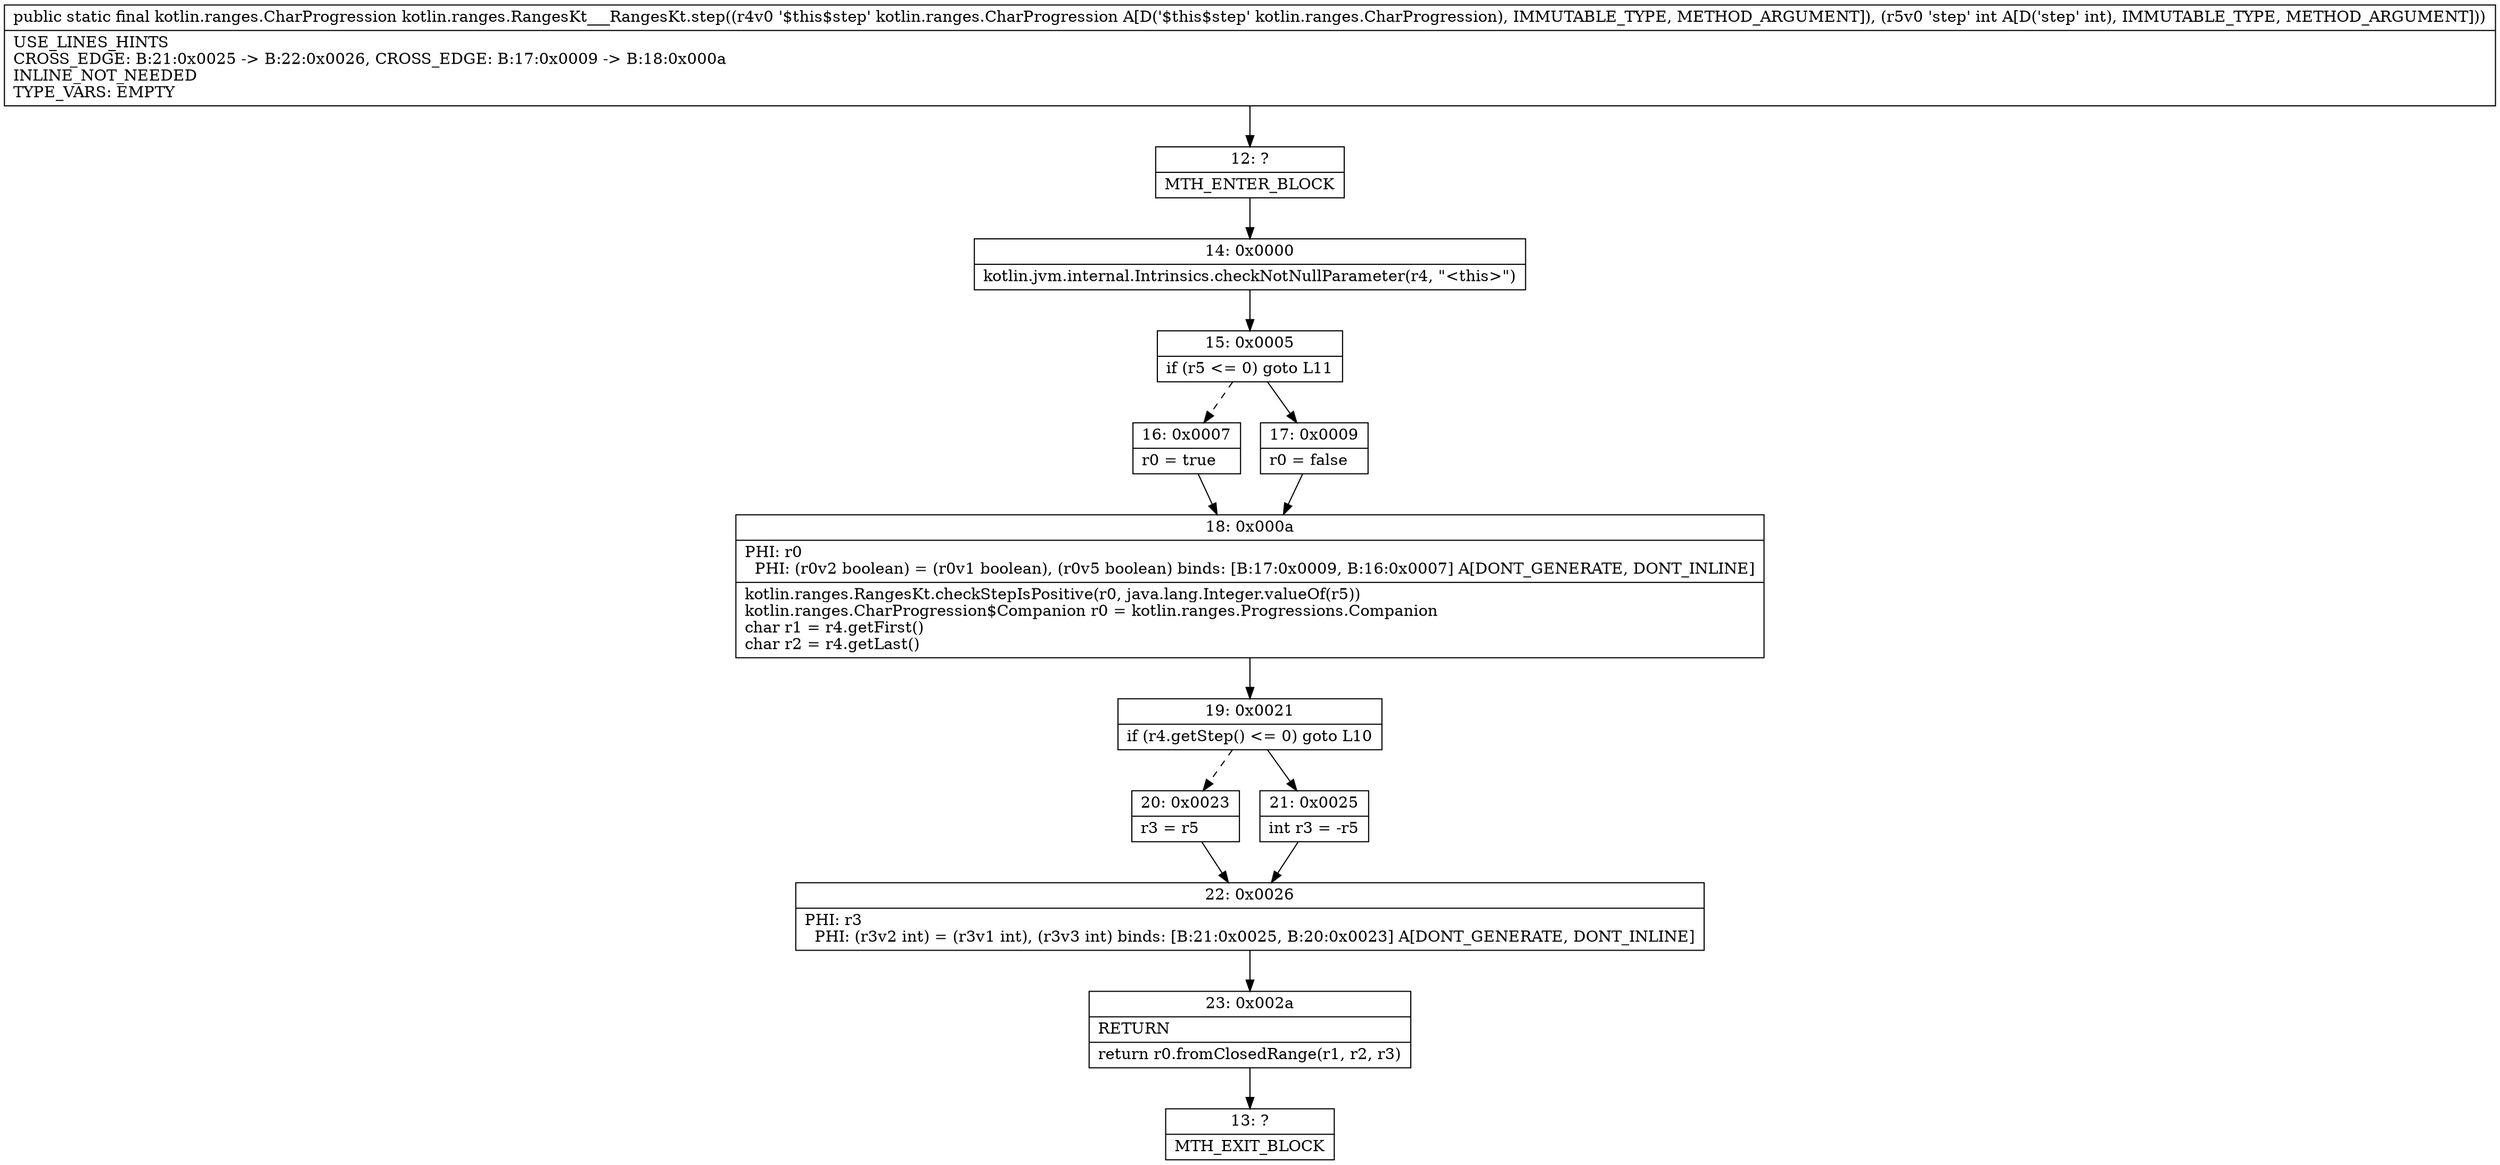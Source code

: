 digraph "CFG forkotlin.ranges.RangesKt___RangesKt.step(Lkotlin\/ranges\/CharProgression;I)Lkotlin\/ranges\/CharProgression;" {
Node_12 [shape=record,label="{12\:\ ?|MTH_ENTER_BLOCK\l}"];
Node_14 [shape=record,label="{14\:\ 0x0000|kotlin.jvm.internal.Intrinsics.checkNotNullParameter(r4, \"\<this\>\")\l}"];
Node_15 [shape=record,label="{15\:\ 0x0005|if (r5 \<= 0) goto L11\l}"];
Node_16 [shape=record,label="{16\:\ 0x0007|r0 = true\l}"];
Node_18 [shape=record,label="{18\:\ 0x000a|PHI: r0 \l  PHI: (r0v2 boolean) = (r0v1 boolean), (r0v5 boolean) binds: [B:17:0x0009, B:16:0x0007] A[DONT_GENERATE, DONT_INLINE]\l|kotlin.ranges.RangesKt.checkStepIsPositive(r0, java.lang.Integer.valueOf(r5))\lkotlin.ranges.CharProgression$Companion r0 = kotlin.ranges.Progressions.Companion\lchar r1 = r4.getFirst()\lchar r2 = r4.getLast()\l}"];
Node_19 [shape=record,label="{19\:\ 0x0021|if (r4.getStep() \<= 0) goto L10\l}"];
Node_20 [shape=record,label="{20\:\ 0x0023|r3 = r5\l}"];
Node_22 [shape=record,label="{22\:\ 0x0026|PHI: r3 \l  PHI: (r3v2 int) = (r3v1 int), (r3v3 int) binds: [B:21:0x0025, B:20:0x0023] A[DONT_GENERATE, DONT_INLINE]\l}"];
Node_23 [shape=record,label="{23\:\ 0x002a|RETURN\l|return r0.fromClosedRange(r1, r2, r3)\l}"];
Node_13 [shape=record,label="{13\:\ ?|MTH_EXIT_BLOCK\l}"];
Node_21 [shape=record,label="{21\:\ 0x0025|int r3 = \-r5\l}"];
Node_17 [shape=record,label="{17\:\ 0x0009|r0 = false\l}"];
MethodNode[shape=record,label="{public static final kotlin.ranges.CharProgression kotlin.ranges.RangesKt___RangesKt.step((r4v0 '$this$step' kotlin.ranges.CharProgression A[D('$this$step' kotlin.ranges.CharProgression), IMMUTABLE_TYPE, METHOD_ARGUMENT]), (r5v0 'step' int A[D('step' int), IMMUTABLE_TYPE, METHOD_ARGUMENT]))  | USE_LINES_HINTS\lCROSS_EDGE: B:21:0x0025 \-\> B:22:0x0026, CROSS_EDGE: B:17:0x0009 \-\> B:18:0x000a\lINLINE_NOT_NEEDED\lTYPE_VARS: EMPTY\l}"];
MethodNode -> Node_12;Node_12 -> Node_14;
Node_14 -> Node_15;
Node_15 -> Node_16[style=dashed];
Node_15 -> Node_17;
Node_16 -> Node_18;
Node_18 -> Node_19;
Node_19 -> Node_20[style=dashed];
Node_19 -> Node_21;
Node_20 -> Node_22;
Node_22 -> Node_23;
Node_23 -> Node_13;
Node_21 -> Node_22;
Node_17 -> Node_18;
}

